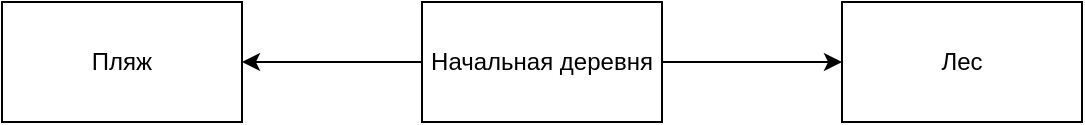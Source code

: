<mxfile version="26.1.3">
  <diagram name="Страница — 1" id="UqSkHVsqrIb8mRbdn7uD">
    <mxGraphModel dx="1434" dy="767" grid="1" gridSize="10" guides="1" tooltips="1" connect="1" arrows="1" fold="1" page="1" pageScale="1" pageWidth="827" pageHeight="1169" math="0" shadow="0">
      <root>
        <mxCell id="0" />
        <mxCell id="1" parent="0" />
        <mxCell id="ihmo2LWw1rddGZTPp6vc-3" style="edgeStyle=orthogonalEdgeStyle;rounded=0;orthogonalLoop=1;jettySize=auto;html=1;entryX=1;entryY=0.5;entryDx=0;entryDy=0;" edge="1" parent="1" source="ihmo2LWw1rddGZTPp6vc-1" target="ihmo2LWw1rddGZTPp6vc-2">
          <mxGeometry relative="1" as="geometry" />
        </mxCell>
        <mxCell id="ihmo2LWw1rddGZTPp6vc-5" style="edgeStyle=orthogonalEdgeStyle;rounded=0;orthogonalLoop=1;jettySize=auto;html=1;" edge="1" parent="1" source="ihmo2LWw1rddGZTPp6vc-1" target="ihmo2LWw1rddGZTPp6vc-4">
          <mxGeometry relative="1" as="geometry" />
        </mxCell>
        <mxCell id="ihmo2LWw1rddGZTPp6vc-1" value="Начальная деревня" style="rounded=0;whiteSpace=wrap;html=1;" vertex="1" parent="1">
          <mxGeometry x="270" y="180" width="120" height="60" as="geometry" />
        </mxCell>
        <mxCell id="ihmo2LWw1rddGZTPp6vc-2" value="Пляж" style="rounded=0;whiteSpace=wrap;html=1;" vertex="1" parent="1">
          <mxGeometry x="60" y="180" width="120" height="60" as="geometry" />
        </mxCell>
        <mxCell id="ihmo2LWw1rddGZTPp6vc-4" value="Лес" style="rounded=0;whiteSpace=wrap;html=1;" vertex="1" parent="1">
          <mxGeometry x="480" y="180" width="120" height="60" as="geometry" />
        </mxCell>
      </root>
    </mxGraphModel>
  </diagram>
</mxfile>
